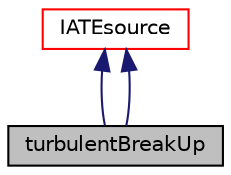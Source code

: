 digraph "turbulentBreakUp"
{
  bgcolor="transparent";
  edge [fontname="Helvetica",fontsize="10",labelfontname="Helvetica",labelfontsize="10"];
  node [fontname="Helvetica",fontsize="10",shape=record];
  Node1 [label="turbulentBreakUp",height=0.2,width=0.4,color="black", fillcolor="grey75", style="filled", fontcolor="black"];
  Node2 -> Node1 [dir="back",color="midnightblue",fontsize="10",style="solid",fontname="Helvetica"];
  Node2 [label="IATEsource",height=0.2,width=0.4,color="red",URL="$a01035.html",tooltip="IATE (Interfacial Area Transport Equation) bubble diameter model run-time selectable sources..."];
  Node2 -> Node1 [dir="back",color="midnightblue",fontsize="10",style="solid",fontname="Helvetica"];
}

